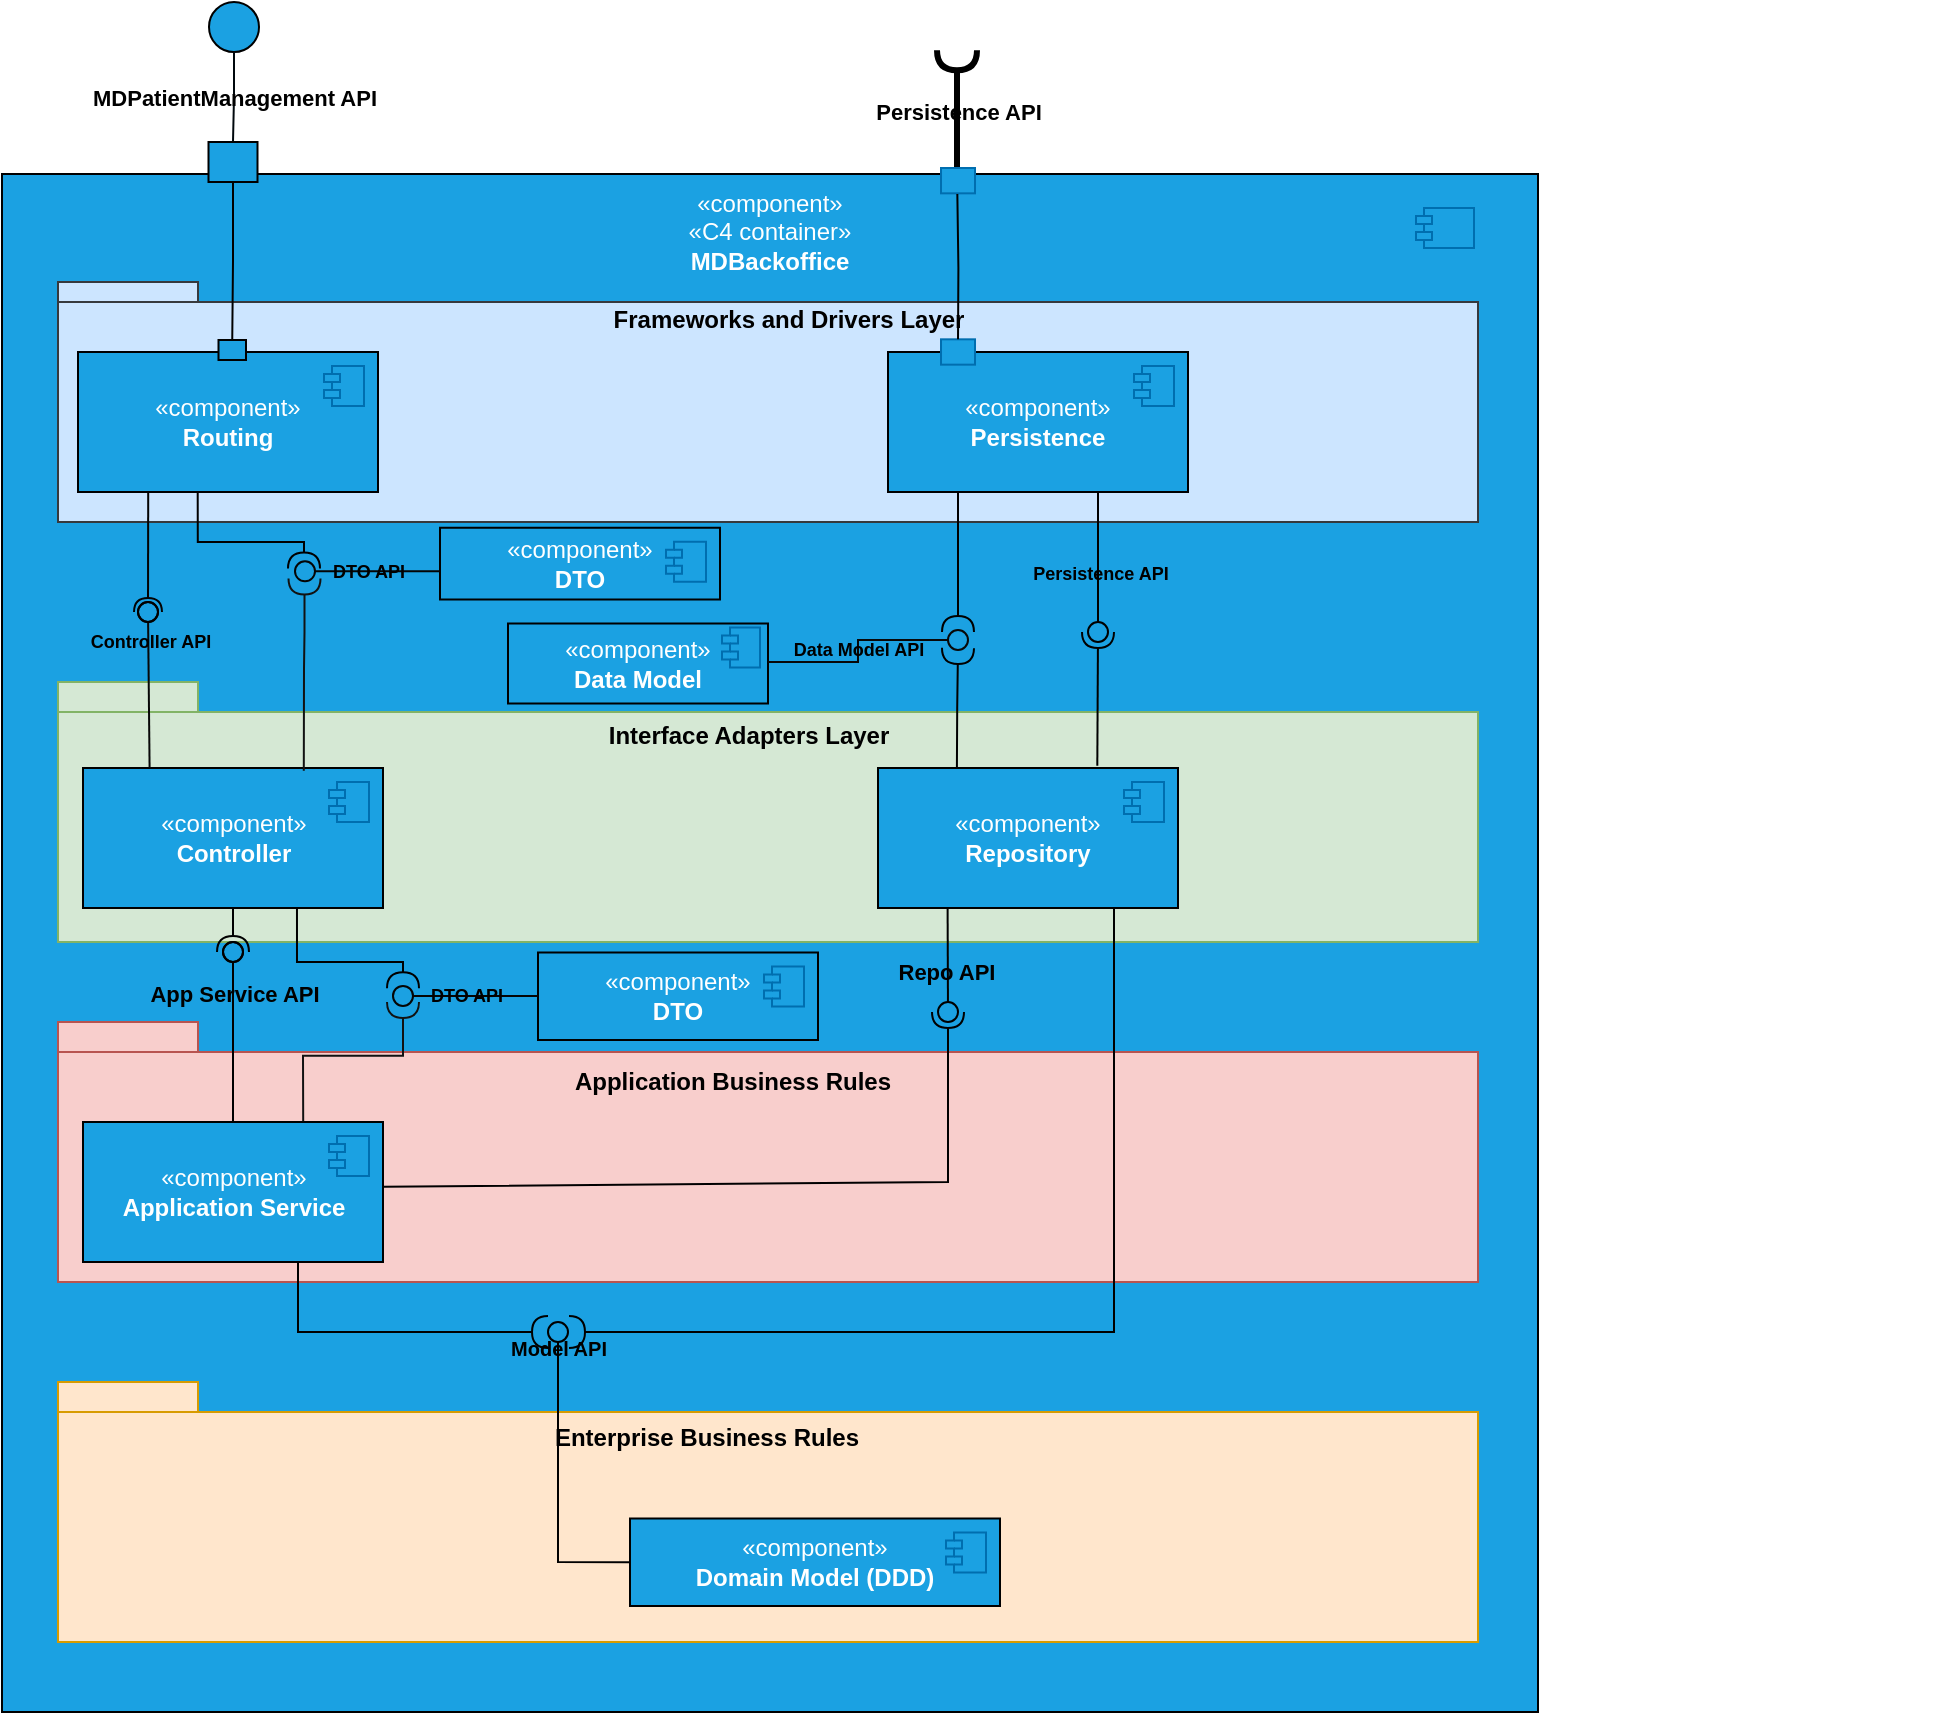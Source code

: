<mxfile version="25.0.2">
  <diagram name="Página-1" id="T0R6X7ljokKDzaYKCrZE">
    <mxGraphModel dx="1575" dy="859" grid="1" gridSize="10" guides="1" tooltips="1" connect="1" arrows="1" fold="1" page="1" pageScale="1" pageWidth="827" pageHeight="1169" math="0" shadow="0">
      <root>
        <mxCell id="0" />
        <mxCell id="1" parent="0" />
        <mxCell id="HqbQNxjV_3YKGVN5PF-P-1" value="" style="html=1;dropTarget=0;whiteSpace=wrap;fillColor=#1ba1e2;fontColor=#ffffff;strokeColor=#000000;movable=1;resizable=1;rotatable=1;deletable=1;editable=1;locked=0;connectable=1;" vertex="1" parent="1">
          <mxGeometry x="32" y="116" width="768" height="769" as="geometry" />
        </mxCell>
        <mxCell id="HqbQNxjV_3YKGVN5PF-P-2" value="" style="shape=module;jettyWidth=8;jettyHeight=4;fillColor=#1ba1e2;fontColor=#ffffff;strokeColor=#006EAF;" vertex="1" parent="HqbQNxjV_3YKGVN5PF-P-1">
          <mxGeometry x="1" width="29" height="20" relative="1" as="geometry">
            <mxPoint x="-61" y="17" as="offset" />
          </mxGeometry>
        </mxCell>
        <mxCell id="HqbQNxjV_3YKGVN5PF-P-3" value="" style="shape=folder;fontStyle=1;spacingTop=10;tabWidth=70;tabHeight=15;tabPosition=left;html=1;whiteSpace=wrap;fillColor=#d5e8d4;strokeColor=#82b366;movable=1;resizable=1;rotatable=1;deletable=1;editable=1;locked=0;connectable=1;" vertex="1" parent="1">
          <mxGeometry x="60" y="370" width="710" height="130" as="geometry" />
        </mxCell>
        <mxCell id="HqbQNxjV_3YKGVN5PF-P-4" value="" style="shape=folder;fontStyle=1;spacingTop=10;tabWidth=70;tabHeight=10;tabPosition=left;html=1;whiteSpace=wrap;fillColor=#cce5ff;strokeColor=#36393d;movable=1;resizable=1;rotatable=1;deletable=1;editable=1;locked=0;connectable=1;" vertex="1" parent="1">
          <mxGeometry x="60" y="170" width="710" height="120" as="geometry" />
        </mxCell>
        <mxCell id="HqbQNxjV_3YKGVN5PF-P-5" value="&lt;span style=&quot;color: rgb(255, 255, 255);&quot;&gt;«component»&lt;/span&gt;&lt;br style=&quot;color: rgb(255, 255, 255);&quot;&gt;&lt;span style=&quot;color: rgb(255, 255, 255);&quot;&gt;«C4 container»&lt;/span&gt;&lt;br style=&quot;color: rgb(255, 255, 255);&quot;&gt;&lt;b style=&quot;color: rgb(255, 255, 255);&quot;&gt;MDBackoffice&lt;/b&gt;" style="text;html=1;align=center;verticalAlign=middle;whiteSpace=wrap;rounded=0;" vertex="1" parent="1">
          <mxGeometry x="341" y="120" width="150" height="50" as="geometry" />
        </mxCell>
        <mxCell id="HqbQNxjV_3YKGVN5PF-P-6" value="" style="group" vertex="1" connectable="0" parent="1">
          <mxGeometry x="72.5" y="403" width="150" height="80" as="geometry" />
        </mxCell>
        <mxCell id="HqbQNxjV_3YKGVN5PF-P-7" value="" style="group" vertex="1" connectable="0" parent="HqbQNxjV_3YKGVN5PF-P-6">
          <mxGeometry width="150" height="80" as="geometry" />
        </mxCell>
        <mxCell id="HqbQNxjV_3YKGVN5PF-P-8" value="«component»&lt;br&gt;&lt;b&gt;Controller&lt;/b&gt;" style="html=1;dropTarget=0;whiteSpace=wrap;fillColor=#1ba1e2;fontColor=#ffffff;strokeColor=#000000;" vertex="1" parent="HqbQNxjV_3YKGVN5PF-P-7">
          <mxGeometry y="10" width="150" height="70" as="geometry" />
        </mxCell>
        <mxCell id="HqbQNxjV_3YKGVN5PF-P-9" value="" style="shape=module;jettyWidth=8;jettyHeight=4;fillColor=#1ba1e2;fontColor=#ffffff;strokeColor=#006EAF;" vertex="1" parent="HqbQNxjV_3YKGVN5PF-P-8">
          <mxGeometry x="1" width="20" height="20" relative="1" as="geometry">
            <mxPoint x="-27" y="7" as="offset" />
          </mxGeometry>
        </mxCell>
        <mxCell id="HqbQNxjV_3YKGVN5PF-P-10" value="" style="ellipse;whiteSpace=wrap;html=1;aspect=fixed;fillColor=#1ba1e2;fontColor=#ffffff;strokeColor=#000000;" vertex="1" parent="1">
          <mxGeometry x="135.5" y="30" width="25" height="25" as="geometry" />
        </mxCell>
        <mxCell id="HqbQNxjV_3YKGVN5PF-P-11" value="" style="ellipse;whiteSpace=wrap;html=1;align=center;aspect=fixed;fillColor=none;strokeColor=none;resizable=0;perimeter=centerPerimeter;rotatable=0;allowArrows=0;points=[];outlineConnect=1;" vertex="1" parent="1">
          <mxGeometry x="400" y="350" width="10" height="10" as="geometry" />
        </mxCell>
        <mxCell id="HqbQNxjV_3YKGVN5PF-P-12" value="" style="ellipse;whiteSpace=wrap;html=1;align=center;aspect=fixed;fillColor=none;strokeColor=none;resizable=0;perimeter=centerPerimeter;rotatable=0;allowArrows=0;points=[];outlineConnect=1;" vertex="1" parent="1">
          <mxGeometry x="430" y="370" width="10" height="10" as="geometry" />
        </mxCell>
        <mxCell id="HqbQNxjV_3YKGVN5PF-P-13" style="edgeStyle=orthogonalEdgeStyle;rounded=0;orthogonalLoop=1;jettySize=auto;html=1;strokeColor=#00080D;endArrow=none;endFill=0;labelBackgroundColor=none;entryX=0.5;entryY=0;entryDx=0;entryDy=0;" edge="1" parent="1" source="HqbQNxjV_3YKGVN5PF-P-10" target="HqbQNxjV_3YKGVN5PF-P-89">
          <mxGeometry relative="1" as="geometry">
            <mxPoint x="148" y="115" as="targetPoint" />
          </mxGeometry>
        </mxCell>
        <mxCell id="HqbQNxjV_3YKGVN5PF-P-14" value="&lt;b&gt;MDPatientManagement API&lt;/b&gt;" style="edgeLabel;html=1;align=center;verticalAlign=middle;resizable=0;points=[];labelBackgroundColor=none;" vertex="1" connectable="0" parent="HqbQNxjV_3YKGVN5PF-P-13">
          <mxGeometry x="-0.011" relative="1" as="geometry">
            <mxPoint as="offset" />
          </mxGeometry>
        </mxCell>
        <mxCell id="HqbQNxjV_3YKGVN5PF-P-15" value="Interface Adapters Layer" style="text;html=1;align=center;verticalAlign=middle;resizable=0;points=[];autosize=1;strokeColor=none;fillColor=none;fontColor=#000000;fontStyle=1" vertex="1" parent="1">
          <mxGeometry x="330" y="382" width="150" height="30" as="geometry" />
        </mxCell>
        <mxCell id="HqbQNxjV_3YKGVN5PF-P-16" value="" style="group" vertex="1" connectable="0" parent="1">
          <mxGeometry x="70" y="195" width="150" height="80" as="geometry" />
        </mxCell>
        <mxCell id="HqbQNxjV_3YKGVN5PF-P-17" value="" style="group" vertex="1" connectable="0" parent="HqbQNxjV_3YKGVN5PF-P-16">
          <mxGeometry width="150" height="80" as="geometry" />
        </mxCell>
        <mxCell id="HqbQNxjV_3YKGVN5PF-P-18" value="«component»&lt;br&gt;&lt;b&gt;Routing&lt;/b&gt;" style="html=1;dropTarget=0;whiteSpace=wrap;fillColor=#1ba1e2;fontColor=#ffffff;strokeColor=#000000;" vertex="1" parent="HqbQNxjV_3YKGVN5PF-P-17">
          <mxGeometry y="10" width="150" height="70" as="geometry" />
        </mxCell>
        <mxCell id="HqbQNxjV_3YKGVN5PF-P-19" value="" style="shape=module;jettyWidth=8;jettyHeight=4;fillColor=#1ba1e2;fontColor=#ffffff;strokeColor=#006EAF;" vertex="1" parent="HqbQNxjV_3YKGVN5PF-P-18">
          <mxGeometry x="1" width="20" height="20" relative="1" as="geometry">
            <mxPoint x="-27" y="7" as="offset" />
          </mxGeometry>
        </mxCell>
        <mxCell id="HqbQNxjV_3YKGVN5PF-P-20" value="" style="rounded=0;whiteSpace=wrap;html=1;fillColor=#1ba1e2;fontColor=#ffffff;strokeColor=#000000;" vertex="1" parent="HqbQNxjV_3YKGVN5PF-P-17">
          <mxGeometry x="70.25" y="4" width="13.75" height="10" as="geometry" />
        </mxCell>
        <mxCell id="HqbQNxjV_3YKGVN5PF-P-21" value="" style="rounded=0;orthogonalLoop=1;jettySize=auto;html=1;endArrow=halfCircle;endFill=0;endSize=5;strokeWidth=1;sketch=0;labelBackgroundColor=default;strokeColor=#030303;startSize=6;exitX=0.234;exitY=1.003;exitDx=0;exitDy=0;exitPerimeter=0;" edge="1" parent="1" source="HqbQNxjV_3YKGVN5PF-P-18" target="HqbQNxjV_3YKGVN5PF-P-24">
          <mxGeometry relative="1" as="geometry">
            <mxPoint x="105" y="280" as="sourcePoint" />
          </mxGeometry>
        </mxCell>
        <mxCell id="HqbQNxjV_3YKGVN5PF-P-22" value="" style="rounded=0;orthogonalLoop=1;jettySize=auto;html=1;endArrow=oval;endFill=0;sketch=0;sourcePerimeterSpacing=0;targetPerimeterSpacing=0;endSize=10;strokeColor=#080808;strokeWidth=1;startSize=11;exitX=0.222;exitY=-0.002;exitDx=0;exitDy=0;exitPerimeter=0;" edge="1" parent="1" source="HqbQNxjV_3YKGVN5PF-P-8" target="HqbQNxjV_3YKGVN5PF-P-24">
          <mxGeometry relative="1" as="geometry">
            <mxPoint x="106" y="412" as="sourcePoint" />
          </mxGeometry>
        </mxCell>
        <mxCell id="HqbQNxjV_3YKGVN5PF-P-23" value="Controller API" style="edgeLabel;html=1;align=center;verticalAlign=middle;resizable=0;points=[];labelBackgroundColor=none;fontStyle=1;fontSize=9;" vertex="1" connectable="0" parent="HqbQNxjV_3YKGVN5PF-P-22">
          <mxGeometry x="0.372" relative="1" as="geometry">
            <mxPoint y="-10" as="offset" />
          </mxGeometry>
        </mxCell>
        <mxCell id="HqbQNxjV_3YKGVN5PF-P-24" value="" style="ellipse;whiteSpace=wrap;html=1;align=center;aspect=fixed;fillColor=none;strokeColor=#000000;resizable=0;perimeter=centerPerimeter;rotatable=0;allowArrows=0;points=[];outlineConnect=1;strokeWidth=1;perimeterSpacing=5;" vertex="1" parent="1">
          <mxGeometry x="100" y="330" width="10" height="10" as="geometry" />
        </mxCell>
        <mxCell id="HqbQNxjV_3YKGVN5PF-P-25" value="" style="shape=folder;fontStyle=1;spacingTop=10;tabWidth=70;tabHeight=15;tabPosition=left;html=1;whiteSpace=wrap;fillColor=#f8cecc;strokeColor=#b85450;movable=1;resizable=1;rotatable=1;deletable=1;editable=1;locked=0;connectable=1;" vertex="1" parent="1">
          <mxGeometry x="60" y="540" width="710" height="130" as="geometry" />
        </mxCell>
        <mxCell id="HqbQNxjV_3YKGVN5PF-P-26" value="" style="shape=folder;fontStyle=1;spacingTop=10;tabWidth=70;tabHeight=15;tabPosition=left;html=1;whiteSpace=wrap;fillColor=#ffe6cc;strokeColor=#d79b00;movable=1;resizable=1;rotatable=1;deletable=1;editable=1;locked=0;connectable=1;" vertex="1" parent="1">
          <mxGeometry x="60" y="720" width="710" height="130" as="geometry" />
        </mxCell>
        <mxCell id="HqbQNxjV_3YKGVN5PF-P-27" value="Application Business Rules" style="text;html=1;align=center;verticalAlign=middle;resizable=0;points=[];autosize=1;strokeColor=none;fillColor=none;fontColor=#000000;fontStyle=1" vertex="1" parent="1">
          <mxGeometry x="311.5" y="555" width="170" height="30" as="geometry" />
        </mxCell>
        <mxCell id="HqbQNxjV_3YKGVN5PF-P-28" value="Enterprise Business Rules" style="text;html=1;align=center;verticalAlign=middle;resizable=0;points=[];autosize=1;strokeColor=none;fillColor=none;fontColor=#000000;fontStyle=1" vertex="1" parent="1">
          <mxGeometry x="304" y="733" width="160" height="30" as="geometry" />
        </mxCell>
        <mxCell id="HqbQNxjV_3YKGVN5PF-P-29" value="" style="group" vertex="1" connectable="0" parent="1">
          <mxGeometry x="72.5" y="580" width="150" height="80" as="geometry" />
        </mxCell>
        <mxCell id="HqbQNxjV_3YKGVN5PF-P-30" value="" style="group" vertex="1" connectable="0" parent="HqbQNxjV_3YKGVN5PF-P-29">
          <mxGeometry width="150" height="80" as="geometry" />
        </mxCell>
        <mxCell id="HqbQNxjV_3YKGVN5PF-P-31" value="«component»&lt;br&gt;&lt;b&gt;Application Service&lt;/b&gt;" style="html=1;dropTarget=0;whiteSpace=wrap;fillColor=#1ba1e2;fontColor=#ffffff;strokeColor=#000000;" vertex="1" parent="HqbQNxjV_3YKGVN5PF-P-30">
          <mxGeometry y="10" width="150" height="70" as="geometry" />
        </mxCell>
        <mxCell id="HqbQNxjV_3YKGVN5PF-P-32" value="" style="shape=module;jettyWidth=8;jettyHeight=4;fillColor=#1ba1e2;fontColor=#ffffff;strokeColor=#006EAF;" vertex="1" parent="HqbQNxjV_3YKGVN5PF-P-31">
          <mxGeometry x="1" width="20" height="20" relative="1" as="geometry">
            <mxPoint x="-27" y="7" as="offset" />
          </mxGeometry>
        </mxCell>
        <mxCell id="HqbQNxjV_3YKGVN5PF-P-33" value="" style="rounded=0;orthogonalLoop=1;jettySize=auto;html=1;endArrow=halfCircle;endFill=0;endSize=6;strokeWidth=1;sketch=0;exitX=0.5;exitY=1;exitDx=0;exitDy=0;strokeColor=#000000;" edge="1" parent="1" source="HqbQNxjV_3YKGVN5PF-P-8" target="HqbQNxjV_3YKGVN5PF-P-36">
          <mxGeometry relative="1" as="geometry">
            <mxPoint x="181" y="525" as="sourcePoint" />
          </mxGeometry>
        </mxCell>
        <mxCell id="HqbQNxjV_3YKGVN5PF-P-34" value="" style="rounded=0;orthogonalLoop=1;jettySize=auto;html=1;endArrow=oval;endFill=0;sketch=0;sourcePerimeterSpacing=0;targetPerimeterSpacing=0;endSize=10;exitX=0.5;exitY=0;exitDx=0;exitDy=0;strokeColor=#000000;" edge="1" parent="1" source="HqbQNxjV_3YKGVN5PF-P-31" target="HqbQNxjV_3YKGVN5PF-P-36">
          <mxGeometry relative="1" as="geometry">
            <mxPoint x="141" y="525" as="sourcePoint" />
          </mxGeometry>
        </mxCell>
        <mxCell id="HqbQNxjV_3YKGVN5PF-P-35" value="App Service API" style="edgeLabel;html=1;align=center;verticalAlign=middle;resizable=0;points=[];labelBackgroundColor=none;fontStyle=1" vertex="1" connectable="0" parent="HqbQNxjV_3YKGVN5PF-P-34">
          <mxGeometry x="0.523" relative="1" as="geometry">
            <mxPoint as="offset" />
          </mxGeometry>
        </mxCell>
        <mxCell id="HqbQNxjV_3YKGVN5PF-P-36" value="" style="ellipse;whiteSpace=wrap;html=1;align=center;aspect=fixed;fillColor=none;strokeColor=#000000;resizable=0;perimeter=centerPerimeter;rotatable=0;allowArrows=0;points=[];outlineConnect=1;" vertex="1" parent="1">
          <mxGeometry x="142.5" y="500" width="10" height="10" as="geometry" />
        </mxCell>
        <mxCell id="HqbQNxjV_3YKGVN5PF-P-37" value="" style="group" vertex="1" connectable="0" parent="1">
          <mxGeometry x="300" y="499" width="140" height="50" as="geometry" />
        </mxCell>
        <mxCell id="HqbQNxjV_3YKGVN5PF-P-38" value="" style="group" vertex="1" connectable="0" parent="HqbQNxjV_3YKGVN5PF-P-37">
          <mxGeometry width="140.0" height="50" as="geometry" />
        </mxCell>
        <mxCell id="HqbQNxjV_3YKGVN5PF-P-39" value="«component»&lt;br&gt;&lt;b&gt;DTO&lt;/b&gt;" style="html=1;dropTarget=0;whiteSpace=wrap;fillColor=#1ba1e2;fontColor=#ffffff;strokeColor=#000000;" vertex="1" parent="HqbQNxjV_3YKGVN5PF-P-38">
          <mxGeometry y="6.25" width="140.0" height="43.75" as="geometry" />
        </mxCell>
        <mxCell id="HqbQNxjV_3YKGVN5PF-P-40" value="" style="shape=module;jettyWidth=8;jettyHeight=4;fillColor=#1ba1e2;fontColor=#ffffff;strokeColor=#006EAF;" vertex="1" parent="HqbQNxjV_3YKGVN5PF-P-39">
          <mxGeometry x="1" width="20" height="20" relative="1" as="geometry">
            <mxPoint x="-27" y="7" as="offset" />
          </mxGeometry>
        </mxCell>
        <mxCell id="HqbQNxjV_3YKGVN5PF-P-41" value="" style="rounded=0;orthogonalLoop=1;jettySize=auto;html=1;endArrow=oval;endFill=0;sketch=0;sourcePerimeterSpacing=0;targetPerimeterSpacing=0;endSize=10;exitX=0;exitY=0.5;exitDx=0;exitDy=0;strokeColor=#050505;" edge="1" parent="HqbQNxjV_3YKGVN5PF-P-38">
          <mxGeometry relative="1" as="geometry">
            <mxPoint y="27.945" as="sourcePoint" />
            <Array as="points" />
            <mxPoint x="-67.5" y="27.95" as="targetPoint" />
          </mxGeometry>
        </mxCell>
        <mxCell id="HqbQNxjV_3YKGVN5PF-P-42" value="DTO API" style="edgeLabel;html=1;align=center;verticalAlign=middle;resizable=0;points=[];labelBackgroundColor=none;fontSize=9;fontStyle=1" vertex="1" connectable="0" parent="HqbQNxjV_3YKGVN5PF-P-41">
          <mxGeometry x="0.068" relative="1" as="geometry">
            <mxPoint as="offset" />
          </mxGeometry>
        </mxCell>
        <mxCell id="HqbQNxjV_3YKGVN5PF-P-43" value="" style="rounded=0;orthogonalLoop=1;jettySize=auto;html=1;endArrow=halfCircle;endFill=0;endSize=6;strokeWidth=1;sketch=0;exitX=0.734;exitY=-0.006;exitDx=0;exitDy=0;strokeColor=#121212;exitPerimeter=0;" edge="1" parent="1">
          <mxGeometry relative="1" as="geometry">
            <mxPoint x="182.6" y="589.58" as="sourcePoint" />
            <mxPoint x="232.5" y="530" as="targetPoint" />
            <Array as="points">
              <mxPoint x="182.5" y="556.87" />
              <mxPoint x="232.5" y="556.87" />
              <mxPoint x="232.5" y="541.87" />
            </Array>
          </mxGeometry>
        </mxCell>
        <mxCell id="HqbQNxjV_3YKGVN5PF-P-44" style="edgeStyle=orthogonalEdgeStyle;rounded=0;orthogonalLoop=1;jettySize=auto;html=1;exitX=0.75;exitY=1;exitDx=0;exitDy=0;entryX=0.136;entryY=0.144;entryDx=0;entryDy=0;entryPerimeter=0;endArrow=halfCircle;endFill=0;strokeColor=#000000;" edge="1" parent="1">
          <mxGeometry relative="1" as="geometry">
            <Array as="points">
              <mxPoint x="179.49" y="510" />
              <mxPoint x="232.49" y="510" />
              <mxPoint x="232.49" y="523" />
            </Array>
            <mxPoint x="179.49" y="483" as="sourcePoint" />
            <mxPoint x="231.99" y="523.13" as="targetPoint" />
          </mxGeometry>
        </mxCell>
        <mxCell id="HqbQNxjV_3YKGVN5PF-P-45" value="" style="group" vertex="1" connectable="0" parent="1">
          <mxGeometry x="360" y="782" width="185" height="50" as="geometry" />
        </mxCell>
        <mxCell id="HqbQNxjV_3YKGVN5PF-P-46" value="" style="group" vertex="1" connectable="0" parent="HqbQNxjV_3YKGVN5PF-P-45">
          <mxGeometry x="-14" width="185.0" height="50" as="geometry" />
        </mxCell>
        <mxCell id="HqbQNxjV_3YKGVN5PF-P-47" value="«component»&lt;br&gt;&lt;b&gt;Domain Model (DDD)&lt;/b&gt;" style="html=1;dropTarget=0;whiteSpace=wrap;fillColor=#1ba1e2;fontColor=#ffffff;strokeColor=#000000;" vertex="1" parent="HqbQNxjV_3YKGVN5PF-P-46">
          <mxGeometry y="6.25" width="185.0" height="43.75" as="geometry" />
        </mxCell>
        <mxCell id="HqbQNxjV_3YKGVN5PF-P-48" value="" style="shape=module;jettyWidth=8;jettyHeight=4;fillColor=#1ba1e2;fontColor=#ffffff;strokeColor=#006EAF;" vertex="1" parent="HqbQNxjV_3YKGVN5PF-P-47">
          <mxGeometry x="1" width="20" height="20" relative="1" as="geometry">
            <mxPoint x="-27" y="7" as="offset" />
          </mxGeometry>
        </mxCell>
        <mxCell id="HqbQNxjV_3YKGVN5PF-P-49" value="" style="rounded=0;orthogonalLoop=1;jettySize=auto;html=1;endArrow=halfCircle;endFill=0;endSize=6;strokeWidth=1;sketch=0;exitX=0.75;exitY=1;exitDx=0;exitDy=0;strokeColor=#000000;" edge="1" parent="1">
          <mxGeometry relative="1" as="geometry">
            <mxPoint x="180" y="660" as="sourcePoint" />
            <mxPoint x="305" y="695" as="targetPoint" />
            <Array as="points">
              <mxPoint x="180" y="695" />
            </Array>
          </mxGeometry>
        </mxCell>
        <mxCell id="HqbQNxjV_3YKGVN5PF-P-50" value="" style="rounded=0;orthogonalLoop=1;jettySize=auto;html=1;endArrow=oval;endFill=0;sketch=0;sourcePerimeterSpacing=0;targetPerimeterSpacing=0;endSize=10;strokeColor=#000000;exitX=0;exitY=0.5;exitDx=0;exitDy=0;" edge="1" parent="1" source="HqbQNxjV_3YKGVN5PF-P-47" target="HqbQNxjV_3YKGVN5PF-P-52">
          <mxGeometry relative="1" as="geometry">
            <mxPoint x="410" y="810" as="sourcePoint" />
            <Array as="points">
              <mxPoint x="310" y="810" />
            </Array>
          </mxGeometry>
        </mxCell>
        <mxCell id="HqbQNxjV_3YKGVN5PF-P-51" value="Model API" style="edgeLabel;html=1;align=center;verticalAlign=middle;resizable=0;points=[];labelBackgroundColor=none;fontStyle=1;fontSize=10;" vertex="1" connectable="0" parent="HqbQNxjV_3YKGVN5PF-P-50">
          <mxGeometry x="0.473" y="-1" relative="1" as="geometry">
            <mxPoint x="-1" y="-32" as="offset" />
          </mxGeometry>
        </mxCell>
        <mxCell id="HqbQNxjV_3YKGVN5PF-P-52" value="" style="ellipse;whiteSpace=wrap;html=1;align=center;aspect=fixed;fillColor=none;strokeColor=none;resizable=0;perimeter=centerPerimeter;rotatable=0;allowArrows=0;points=[];outlineConnect=1;" vertex="1" parent="1">
          <mxGeometry x="305" y="690" width="10" height="10" as="geometry" />
        </mxCell>
        <mxCell id="HqbQNxjV_3YKGVN5PF-P-53" value="" style="group" vertex="1" connectable="0" parent="1">
          <mxGeometry x="475" y="195" width="252.5" height="80" as="geometry" />
        </mxCell>
        <mxCell id="HqbQNxjV_3YKGVN5PF-P-54" value="" style="group" vertex="1" connectable="0" parent="HqbQNxjV_3YKGVN5PF-P-53">
          <mxGeometry width="252.5" height="80" as="geometry" />
        </mxCell>
        <mxCell id="HqbQNxjV_3YKGVN5PF-P-55" value="«component»&lt;br&gt;&lt;b&gt;Persistence&lt;/b&gt;" style="html=1;dropTarget=0;whiteSpace=wrap;fillColor=#1ba1e2;fontColor=#ffffff;strokeColor=#000000;" vertex="1" parent="HqbQNxjV_3YKGVN5PF-P-54">
          <mxGeometry y="10" width="150" height="70" as="geometry" />
        </mxCell>
        <mxCell id="HqbQNxjV_3YKGVN5PF-P-56" value="" style="shape=module;jettyWidth=8;jettyHeight=4;fillColor=#1ba1e2;fontColor=#ffffff;strokeColor=#006EAF;" vertex="1" parent="HqbQNxjV_3YKGVN5PF-P-55">
          <mxGeometry x="1" width="20" height="20" relative="1" as="geometry">
            <mxPoint x="-27" y="7" as="offset" />
          </mxGeometry>
        </mxCell>
        <mxCell id="HqbQNxjV_3YKGVN5PF-P-57" value="" style="group" vertex="1" connectable="0" parent="HqbQNxjV_3YKGVN5PF-P-54">
          <mxGeometry x="-40" width="150" height="80" as="geometry" />
        </mxCell>
        <mxCell id="HqbQNxjV_3YKGVN5PF-P-58" value="" style="group" vertex="1" connectable="0" parent="HqbQNxjV_3YKGVN5PF-P-57">
          <mxGeometry width="150" height="80" as="geometry" />
        </mxCell>
        <mxCell id="HqbQNxjV_3YKGVN5PF-P-59" value="" style="rounded=0;whiteSpace=wrap;html=1;fillColor=#1ba1e2;fontColor=#ffffff;strokeColor=#006EAF;rotation=-360;" vertex="1" parent="HqbQNxjV_3YKGVN5PF-P-58">
          <mxGeometry x="66.505" y="3.663" width="17" height="12.667" as="geometry" />
        </mxCell>
        <mxCell id="HqbQNxjV_3YKGVN5PF-P-60" value="" style="group" vertex="1" connectable="0" parent="1">
          <mxGeometry x="470" y="403" width="150" height="80" as="geometry" />
        </mxCell>
        <mxCell id="HqbQNxjV_3YKGVN5PF-P-61" value="" style="group" vertex="1" connectable="0" parent="HqbQNxjV_3YKGVN5PF-P-60">
          <mxGeometry width="150" height="80" as="geometry" />
        </mxCell>
        <mxCell id="HqbQNxjV_3YKGVN5PF-P-62" value="«component»&lt;br&gt;&lt;b&gt;Repository&lt;/b&gt;" style="html=1;dropTarget=0;whiteSpace=wrap;fillColor=#1ba1e2;fontColor=#ffffff;strokeColor=#000000;" vertex="1" parent="HqbQNxjV_3YKGVN5PF-P-61">
          <mxGeometry y="10" width="150" height="70" as="geometry" />
        </mxCell>
        <mxCell id="HqbQNxjV_3YKGVN5PF-P-63" value="" style="shape=module;jettyWidth=8;jettyHeight=4;fillColor=#1ba1e2;fontColor=#ffffff;strokeColor=#006EAF;" vertex="1" parent="HqbQNxjV_3YKGVN5PF-P-62">
          <mxGeometry x="1" width="20" height="20" relative="1" as="geometry">
            <mxPoint x="-27" y="7" as="offset" />
          </mxGeometry>
        </mxCell>
        <mxCell id="HqbQNxjV_3YKGVN5PF-P-64" value="" style="group" vertex="1" connectable="0" parent="1">
          <mxGeometry x="280" y="323" width="150" height="80" as="geometry" />
        </mxCell>
        <mxCell id="HqbQNxjV_3YKGVN5PF-P-65" value="" style="group" vertex="1" connectable="0" parent="HqbQNxjV_3YKGVN5PF-P-64">
          <mxGeometry x="15" y="-24.25" width="120" height="82" as="geometry" />
        </mxCell>
        <mxCell id="HqbQNxjV_3YKGVN5PF-P-66" value="«component»&lt;br&gt;&lt;b&gt;Data Model&lt;/b&gt;" style="html=1;dropTarget=0;whiteSpace=wrap;fillColor=#1ba1e2;fontColor=#ffffff;strokeColor=#000000;" vertex="1" parent="HqbQNxjV_3YKGVN5PF-P-65">
          <mxGeometry x="-10" y="42" width="130" height="40" as="geometry" />
        </mxCell>
        <mxCell id="HqbQNxjV_3YKGVN5PF-P-67" value="" style="shape=module;jettyWidth=8;jettyHeight=4;fillColor=#1ba1e2;fontColor=#ffffff;strokeColor=#006EAF;" vertex="1" parent="HqbQNxjV_3YKGVN5PF-P-65">
          <mxGeometry x="1" width="19" height="20" relative="1" as="geometry">
            <mxPoint x="-23" y="44" as="offset" />
          </mxGeometry>
        </mxCell>
        <mxCell id="HqbQNxjV_3YKGVN5PF-P-68" value="" style="group" vertex="1" connectable="0" parent="HqbQNxjV_3YKGVN5PF-P-64">
          <mxGeometry x="-30" y="-34.25" width="141" height="50" as="geometry" />
        </mxCell>
        <mxCell id="HqbQNxjV_3YKGVN5PF-P-69" value="" style="group" vertex="1" connectable="0" parent="HqbQNxjV_3YKGVN5PF-P-68">
          <mxGeometry x="1" y="-1" width="140" height="41" as="geometry" />
        </mxCell>
        <mxCell id="HqbQNxjV_3YKGVN5PF-P-70" value="«component»&lt;br&gt;&lt;b&gt;DTO&lt;/b&gt;" style="html=1;dropTarget=0;whiteSpace=wrap;fillColor=#1ba1e2;fontColor=#ffffff;strokeColor=#000000;" vertex="1" parent="HqbQNxjV_3YKGVN5PF-P-69">
          <mxGeometry y="5.125" width="140" height="35.875" as="geometry" />
        </mxCell>
        <mxCell id="HqbQNxjV_3YKGVN5PF-P-71" value="" style="shape=module;jettyWidth=8;jettyHeight=4;fillColor=#1ba1e2;fontColor=#ffffff;strokeColor=#006EAF;" vertex="1" parent="HqbQNxjV_3YKGVN5PF-P-70">
          <mxGeometry x="1" width="20" height="20" relative="1" as="geometry">
            <mxPoint x="-27" y="7" as="offset" />
          </mxGeometry>
        </mxCell>
        <mxCell id="HqbQNxjV_3YKGVN5PF-P-72" value="" style="rounded=0;orthogonalLoop=1;jettySize=auto;html=1;endArrow=oval;endFill=0;sketch=0;sourcePerimeterSpacing=0;targetPerimeterSpacing=0;endSize=10;exitX=0;exitY=0.5;exitDx=0;exitDy=0;strokeColor=#050505;" edge="1" parent="HqbQNxjV_3YKGVN5PF-P-69">
          <mxGeometry relative="1" as="geometry">
            <mxPoint y="26.915" as="sourcePoint" />
            <Array as="points" />
            <mxPoint x="-67.5" y="26.919" as="targetPoint" />
          </mxGeometry>
        </mxCell>
        <mxCell id="HqbQNxjV_3YKGVN5PF-P-73" value="DTO API" style="edgeLabel;html=1;align=center;verticalAlign=middle;resizable=0;points=[];labelBackgroundColor=none;fontSize=9;fontStyle=1" vertex="1" connectable="0" parent="HqbQNxjV_3YKGVN5PF-P-72">
          <mxGeometry x="0.068" relative="1" as="geometry">
            <mxPoint as="offset" />
          </mxGeometry>
        </mxCell>
        <mxCell id="HqbQNxjV_3YKGVN5PF-P-74" value="" style="rounded=0;orthogonalLoop=1;jettySize=auto;html=1;endArrow=halfCircle;endFill=0;endSize=6;strokeWidth=1;sketch=0;strokeColor=#000000;entryX=0.99;entryY=0.942;entryDx=0;entryDy=0;entryPerimeter=0;exitX=0.263;exitY=0.002;exitDx=0;exitDy=0;exitPerimeter=0;" edge="1" parent="1" source="HqbQNxjV_3YKGVN5PF-P-62">
          <mxGeometry relative="1" as="geometry">
            <mxPoint x="510" y="410" as="sourcePoint" />
            <mxPoint x="510" y="353.0" as="targetPoint" />
            <Array as="points">
              <mxPoint x="509.6" y="383" />
            </Array>
          </mxGeometry>
        </mxCell>
        <mxCell id="HqbQNxjV_3YKGVN5PF-P-75" value="" style="rounded=0;orthogonalLoop=1;jettySize=auto;html=1;endArrow=oval;endFill=0;sketch=0;sourcePerimeterSpacing=0;targetPerimeterSpacing=0;endSize=10;strokeColor=#080808;exitX=1;exitY=0.48;exitDx=0;exitDy=0;exitPerimeter=0;" edge="1" parent="1" source="HqbQNxjV_3YKGVN5PF-P-66" target="HqbQNxjV_3YKGVN5PF-P-77">
          <mxGeometry relative="1" as="geometry">
            <mxPoint x="420" y="360" as="sourcePoint" />
            <Array as="points">
              <mxPoint x="460" y="360" />
              <mxPoint x="460" y="349" />
            </Array>
          </mxGeometry>
        </mxCell>
        <mxCell id="HqbQNxjV_3YKGVN5PF-P-76" value="Data Model API" style="edgeLabel;html=1;align=center;verticalAlign=middle;resizable=0;points=[];fontSize=9;labelBackgroundColor=none;fontStyle=1" vertex="1" connectable="0" parent="HqbQNxjV_3YKGVN5PF-P-75">
          <mxGeometry x="-0.304" y="-1" relative="1" as="geometry">
            <mxPoint x="8" y="-7" as="offset" />
          </mxGeometry>
        </mxCell>
        <mxCell id="HqbQNxjV_3YKGVN5PF-P-77" value="" style="ellipse;whiteSpace=wrap;html=1;align=center;aspect=fixed;fillColor=none;strokeColor=none;resizable=0;perimeter=centerPerimeter;rotatable=0;allowArrows=0;points=[];outlineConnect=1;" vertex="1" parent="1">
          <mxGeometry x="505" y="344" width="10" height="10" as="geometry" />
        </mxCell>
        <mxCell id="HqbQNxjV_3YKGVN5PF-P-78" style="edgeStyle=orthogonalEdgeStyle;rounded=0;orthogonalLoop=1;jettySize=auto;html=1;exitX=0.25;exitY=1;exitDx=0;exitDy=0;entryX=1.063;entryY=0.526;entryDx=0;entryDy=0;entryPerimeter=0;strokeColor=#000000;endArrow=halfCircle;endFill=0;" edge="1" parent="1" source="HqbQNxjV_3YKGVN5PF-P-55">
          <mxGeometry relative="1" as="geometry">
            <Array as="points">
              <mxPoint x="510" y="275" />
            </Array>
            <mxPoint x="517.5" y="295.0" as="sourcePoint" />
            <mxPoint x="510" y="345.0" as="targetPoint" />
          </mxGeometry>
        </mxCell>
        <mxCell id="HqbQNxjV_3YKGVN5PF-P-79" value="" style="rounded=0;orthogonalLoop=1;jettySize=auto;html=1;endArrow=halfCircle;endFill=0;endSize=6;strokeWidth=1;sketch=0;exitX=0.731;exitY=-0.016;exitDx=0;exitDy=0;strokeColor=#000000;exitPerimeter=0;" edge="1" parent="1" source="HqbQNxjV_3YKGVN5PF-P-62" target="HqbQNxjV_3YKGVN5PF-P-82">
          <mxGeometry relative="1" as="geometry">
            <mxPoint x="630" y="350" as="sourcePoint" />
          </mxGeometry>
        </mxCell>
        <mxCell id="HqbQNxjV_3YKGVN5PF-P-80" value="" style="rounded=0;orthogonalLoop=1;jettySize=auto;html=1;endArrow=oval;endFill=0;sketch=0;sourcePerimeterSpacing=0;targetPerimeterSpacing=0;endSize=10;exitX=0.7;exitY=1;exitDx=0;exitDy=0;exitPerimeter=0;strokeColor=#000000;" edge="1" parent="1" source="HqbQNxjV_3YKGVN5PF-P-55" target="HqbQNxjV_3YKGVN5PF-P-82">
          <mxGeometry relative="1" as="geometry">
            <mxPoint x="590" y="350" as="sourcePoint" />
          </mxGeometry>
        </mxCell>
        <mxCell id="HqbQNxjV_3YKGVN5PF-P-81" value="Persistence API" style="edgeLabel;html=1;align=center;verticalAlign=middle;resizable=0;points=[];fontStyle=1;labelBackgroundColor=none;fontSize=9;" vertex="1" connectable="0" parent="HqbQNxjV_3YKGVN5PF-P-80">
          <mxGeometry x="0.083" relative="1" as="geometry">
            <mxPoint x="1" y="3" as="offset" />
          </mxGeometry>
        </mxCell>
        <mxCell id="HqbQNxjV_3YKGVN5PF-P-82" value="" style="ellipse;whiteSpace=wrap;html=1;align=center;aspect=fixed;fillColor=none;strokeColor=none;resizable=0;perimeter=centerPerimeter;rotatable=0;allowArrows=0;points=[];outlineConnect=1;" vertex="1" parent="1">
          <mxGeometry x="575" y="340" width="10" height="10" as="geometry" />
        </mxCell>
        <mxCell id="HqbQNxjV_3YKGVN5PF-P-83" value="" style="rounded=0;orthogonalLoop=1;jettySize=auto;html=1;endArrow=halfCircle;endFill=0;endSize=6;strokeWidth=1;sketch=0;exitX=1.002;exitY=0.462;exitDx=0;exitDy=0;strokeColor=#000000;exitPerimeter=0;" edge="1" parent="1" source="HqbQNxjV_3YKGVN5PF-P-31" target="HqbQNxjV_3YKGVN5PF-P-86">
          <mxGeometry relative="1" as="geometry">
            <mxPoint x="580" y="523" as="sourcePoint" />
            <Array as="points">
              <mxPoint x="505" y="620" />
            </Array>
          </mxGeometry>
        </mxCell>
        <mxCell id="HqbQNxjV_3YKGVN5PF-P-84" value="" style="rounded=0;orthogonalLoop=1;jettySize=auto;html=1;endArrow=oval;endFill=0;sketch=0;sourcePerimeterSpacing=0;targetPerimeterSpacing=0;endSize=10;exitX=0.232;exitY=0.998;exitDx=0;exitDy=0;strokeColor=#000000;exitPerimeter=0;" edge="1" parent="1" source="HqbQNxjV_3YKGVN5PF-P-62" target="HqbQNxjV_3YKGVN5PF-P-86">
          <mxGeometry relative="1" as="geometry">
            <mxPoint x="540" y="523" as="sourcePoint" />
          </mxGeometry>
        </mxCell>
        <mxCell id="HqbQNxjV_3YKGVN5PF-P-85" value="Repo API" style="edgeLabel;html=1;align=center;verticalAlign=middle;resizable=0;points=[];labelBackgroundColor=none;fontStyle=1" vertex="1" connectable="0" parent="HqbQNxjV_3YKGVN5PF-P-84">
          <mxGeometry x="0.199" y="-1" relative="1" as="geometry">
            <mxPoint as="offset" />
          </mxGeometry>
        </mxCell>
        <mxCell id="HqbQNxjV_3YKGVN5PF-P-86" value="" style="ellipse;whiteSpace=wrap;html=1;align=center;aspect=fixed;fillColor=none;strokeColor=none;resizable=0;perimeter=centerPerimeter;rotatable=0;allowArrows=0;points=[];outlineConnect=1;" vertex="1" parent="1">
          <mxGeometry x="500" y="530" width="10" height="10" as="geometry" />
        </mxCell>
        <mxCell id="HqbQNxjV_3YKGVN5PF-P-87" style="edgeStyle=orthogonalEdgeStyle;rounded=0;orthogonalLoop=1;jettySize=auto;html=1;exitX=0.75;exitY=1;exitDx=0;exitDy=0;entryX=0.824;entryY=0.6;entryDx=0;entryDy=0;entryPerimeter=0;endArrow=halfCircle;endFill=0;strokeColor=#000000;" edge="1" parent="1">
          <mxGeometry relative="1" as="geometry">
            <Array as="points">
              <mxPoint x="587.5" y="695" />
            </Array>
            <mxPoint x="588" y="483" as="sourcePoint" />
            <mxPoint x="315.5" y="695" as="targetPoint" />
          </mxGeometry>
        </mxCell>
        <mxCell id="HqbQNxjV_3YKGVN5PF-P-88" style="edgeStyle=orthogonalEdgeStyle;rounded=0;orthogonalLoop=1;jettySize=auto;html=1;exitX=0.5;exitY=1;exitDx=0;exitDy=0;entryX=0.5;entryY=0;entryDx=0;entryDy=0;endArrow=none;endFill=0;strokeColor=#000000;" edge="1" parent="1" source="HqbQNxjV_3YKGVN5PF-P-89" target="HqbQNxjV_3YKGVN5PF-P-20">
          <mxGeometry relative="1" as="geometry" />
        </mxCell>
        <mxCell id="HqbQNxjV_3YKGVN5PF-P-89" value="" style="rounded=0;whiteSpace=wrap;html=1;fillColor=#1ba1e2;fontColor=#ffffff;strokeColor=#000000;" vertex="1" parent="1">
          <mxGeometry x="135.25" y="100" width="24.5" height="20" as="geometry" />
        </mxCell>
        <mxCell id="HqbQNxjV_3YKGVN5PF-P-97" value="" style="ellipse;whiteSpace=wrap;html=1;align=center;aspect=fixed;fillColor=none;strokeColor=none;resizable=0;perimeter=centerPerimeter;rotatable=0;allowArrows=0;points=[];outlineConnect=1;labelBackgroundColor=none;fontColor=#050505;" vertex="1" parent="1">
          <mxGeometry x="944" y="530" width="10" height="10" as="geometry" />
        </mxCell>
        <mxCell id="HqbQNxjV_3YKGVN5PF-P-105" value="" style="ellipse;whiteSpace=wrap;html=1;align=center;aspect=fixed;fillColor=none;strokeColor=none;resizable=0;perimeter=centerPerimeter;rotatable=0;allowArrows=0;points=[];outlineConnect=1;" vertex="1" parent="1">
          <mxGeometry x="813.5" y="355" width="10" height="10" as="geometry" />
        </mxCell>
        <mxCell id="HqbQNxjV_3YKGVN5PF-P-111" value="" style="rounded=0;orthogonalLoop=1;jettySize=auto;html=1;endArrow=halfCircle;endFill=0;endSize=6;strokeWidth=1;sketch=0;exitX=0.736;exitY=0.02;exitDx=0;exitDy=0;strokeColor=#121212;exitPerimeter=0;" edge="1" parent="1" source="HqbQNxjV_3YKGVN5PF-P-8">
          <mxGeometry relative="1" as="geometry">
            <mxPoint x="182.45" y="401.16" as="sourcePoint" />
            <mxPoint x="183.25" y="318.25" as="targetPoint" />
            <Array as="points">
              <mxPoint x="183" y="363.25" />
              <mxPoint x="183.25" y="345.12" />
              <mxPoint x="183.25" y="330.12" />
            </Array>
          </mxGeometry>
        </mxCell>
        <mxCell id="HqbQNxjV_3YKGVN5PF-P-112" style="edgeStyle=orthogonalEdgeStyle;rounded=0;orthogonalLoop=1;jettySize=auto;html=1;entryX=0.136;entryY=0.144;entryDx=0;entryDy=0;entryPerimeter=0;endArrow=halfCircle;endFill=0;strokeColor=#000000;exitX=0.399;exitY=1.003;exitDx=0;exitDy=0;exitPerimeter=0;" edge="1" parent="1" source="HqbQNxjV_3YKGVN5PF-P-18">
          <mxGeometry relative="1" as="geometry">
            <Array as="points">
              <mxPoint x="130" y="300" />
              <mxPoint x="183" y="300" />
              <mxPoint x="183" y="313" />
            </Array>
            <mxPoint x="130" y="280" as="sourcePoint" />
            <mxPoint x="182.5" y="313.2" as="targetPoint" />
          </mxGeometry>
        </mxCell>
        <mxCell id="HqbQNxjV_3YKGVN5PF-P-135" value="" style="ellipse;whiteSpace=wrap;html=1;align=center;aspect=fixed;fillColor=none;strokeColor=none;resizable=0;perimeter=centerPerimeter;rotatable=0;allowArrows=0;points=[];outlineConnect=1;" vertex="1" parent="1">
          <mxGeometry x="1000" y="320" width="10" height="10" as="geometry" />
        </mxCell>
        <mxCell id="HqbQNxjV_3YKGVN5PF-P-138" value="" style="ellipse;whiteSpace=wrap;html=1;align=center;aspect=fixed;fillColor=none;strokeColor=none;resizable=0;perimeter=centerPerimeter;rotatable=0;allowArrows=0;points=[];outlineConnect=1;" vertex="1" parent="1">
          <mxGeometry x="950" y="360" width="10" height="10" as="geometry" />
        </mxCell>
        <mxCell id="HqbQNxjV_3YKGVN5PF-P-153" value="" style="group" vertex="1" connectable="0" parent="1">
          <mxGeometry x="501.505" y="70.003" width="17" height="66.157" as="geometry" />
        </mxCell>
        <mxCell id="HqbQNxjV_3YKGVN5PF-P-154" value="" style="group;rotation=-180;" vertex="1" connectable="0" parent="HqbQNxjV_3YKGVN5PF-P-153">
          <mxGeometry width="17" height="66.157" as="geometry" />
        </mxCell>
        <mxCell id="HqbQNxjV_3YKGVN5PF-P-155" value="" style="edgeStyle=orthogonalEdgeStyle;rounded=0;orthogonalLoop=1;jettySize=auto;html=1;entryX=0.5;entryY=0;entryDx=0;entryDy=0;endArrow=none;endFill=0;fontColor=#000000;strokeColor=#000000;startArrow=halfCircle;startFill=0;strokeWidth=3;endSize=6;jumpSize=6;" edge="1" parent="HqbQNxjV_3YKGVN5PF-P-154">
          <mxGeometry relative="1" as="geometry">
            <mxPoint x="7.995" y="-15.923" as="sourcePoint" />
            <mxPoint x="8" y="53" as="targetPoint" />
          </mxGeometry>
        </mxCell>
        <mxCell id="HqbQNxjV_3YKGVN5PF-P-156" value="Persistence API" style="edgeLabel;html=1;align=center;verticalAlign=middle;resizable=0;points=[];labelBackgroundColor=none;rotation=0;fontStyle=1" vertex="1" connectable="0" parent="HqbQNxjV_3YKGVN5PF-P-155">
          <mxGeometry x="-0.146" relative="1" as="geometry">
            <mxPoint y="1" as="offset" />
          </mxGeometry>
        </mxCell>
        <mxCell id="HqbQNxjV_3YKGVN5PF-P-157" value="" style="rounded=0;whiteSpace=wrap;html=1;fillColor=#1ba1e2;fontColor=#ffffff;strokeColor=#006EAF;rotation=-360;" vertex="1" parent="HqbQNxjV_3YKGVN5PF-P-154">
          <mxGeometry y="43" width="17" height="12.667" as="geometry" />
        </mxCell>
        <mxCell id="HqbQNxjV_3YKGVN5PF-P-158" style="edgeStyle=orthogonalEdgeStyle;rounded=0;orthogonalLoop=1;jettySize=auto;html=1;endArrow=none;endFill=0;strokeColor=#000000;entryX=0.5;entryY=0;entryDx=0;entryDy=0;" edge="1" parent="1" target="HqbQNxjV_3YKGVN5PF-P-59">
          <mxGeometry relative="1" as="geometry">
            <Array as="points" />
            <mxPoint x="509.67" y="194" as="targetPoint" />
            <mxPoint x="509.67" y="126" as="sourcePoint" />
          </mxGeometry>
        </mxCell>
        <mxCell id="HqbQNxjV_3YKGVN5PF-P-159" value="Frameworks and Drivers Layer" style="text;html=1;align=center;verticalAlign=middle;resizable=0;points=[];autosize=1;strokeColor=none;fillColor=none;fontColor=#000000;fontStyle=1" vertex="1" parent="1">
          <mxGeometry x="330" y="174" width="190" height="30" as="geometry" />
        </mxCell>
      </root>
    </mxGraphModel>
  </diagram>
</mxfile>

